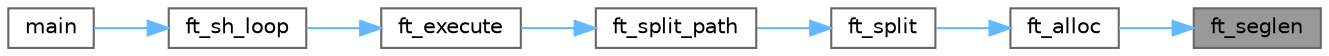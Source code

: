 digraph "ft_seglen"
{
 // LATEX_PDF_SIZE
  bgcolor="transparent";
  edge [fontname=Helvetica,fontsize=10,labelfontname=Helvetica,labelfontsize=10];
  node [fontname=Helvetica,fontsize=10,shape=box,height=0.2,width=0.4];
  rankdir="RL";
  Node1 [id="Node000001",label="ft_seglen",height=0.2,width=0.4,color="gray40", fillcolor="grey60", style="filled", fontcolor="black",tooltip=" "];
  Node1 -> Node2 [id="edge1_Node000001_Node000002",dir="back",color="steelblue1",style="solid",tooltip=" "];
  Node2 [id="Node000002",label="ft_alloc",height=0.2,width=0.4,color="grey40", fillcolor="white", style="filled",URL="$ft__split_8c.html#a9c57f9d58cc969a9537a82c6289f67fb",tooltip=" "];
  Node2 -> Node3 [id="edge2_Node000002_Node000003",dir="back",color="steelblue1",style="solid",tooltip=" "];
  Node3 [id="Node000003",label="ft_split",height=0.2,width=0.4,color="grey40", fillcolor="white", style="filled",URL="$ft__split_8c.html#aa65c9de65051c8c589286cf133c4a1f4",tooltip=" "];
  Node3 -> Node4 [id="edge3_Node000003_Node000004",dir="back",color="steelblue1",style="solid",tooltip=" "];
  Node4 [id="Node000004",label="ft_split_path",height=0.2,width=0.4,color="grey40", fillcolor="white", style="filled",URL="$group__execute.html#ga3ec2c68aec79514b9d5bf7eaa79260a7",tooltip=" "];
  Node4 -> Node5 [id="edge4_Node000004_Node000005",dir="back",color="steelblue1",style="solid",tooltip=" "];
  Node5 [id="Node000005",label="ft_execute",height=0.2,width=0.4,color="grey40", fillcolor="white", style="filled",URL="$group__execute.html#ga1ac8dea8c4dea952ed2d62e98df59073",tooltip="Execute commands."];
  Node5 -> Node6 [id="edge5_Node000005_Node000006",dir="back",color="steelblue1",style="solid",tooltip=" "];
  Node6 [id="Node000006",label="ft_sh_loop",height=0.2,width=0.4,color="grey40", fillcolor="white", style="filled",URL="$group__main.html#ga3c4c12893e05d8e00d1a3a74cbdaf5a2",tooltip="Minishell loop."];
  Node6 -> Node7 [id="edge6_Node000006_Node000007",dir="back",color="steelblue1",style="solid",tooltip=" "];
  Node7 [id="Node000007",label="main",height=0.2,width=0.4,color="grey40", fillcolor="white", style="filled",URL="$group__main.html#ga647f21a28344e1d9c643f4115516d7c9",tooltip="Minishell main function."];
}
